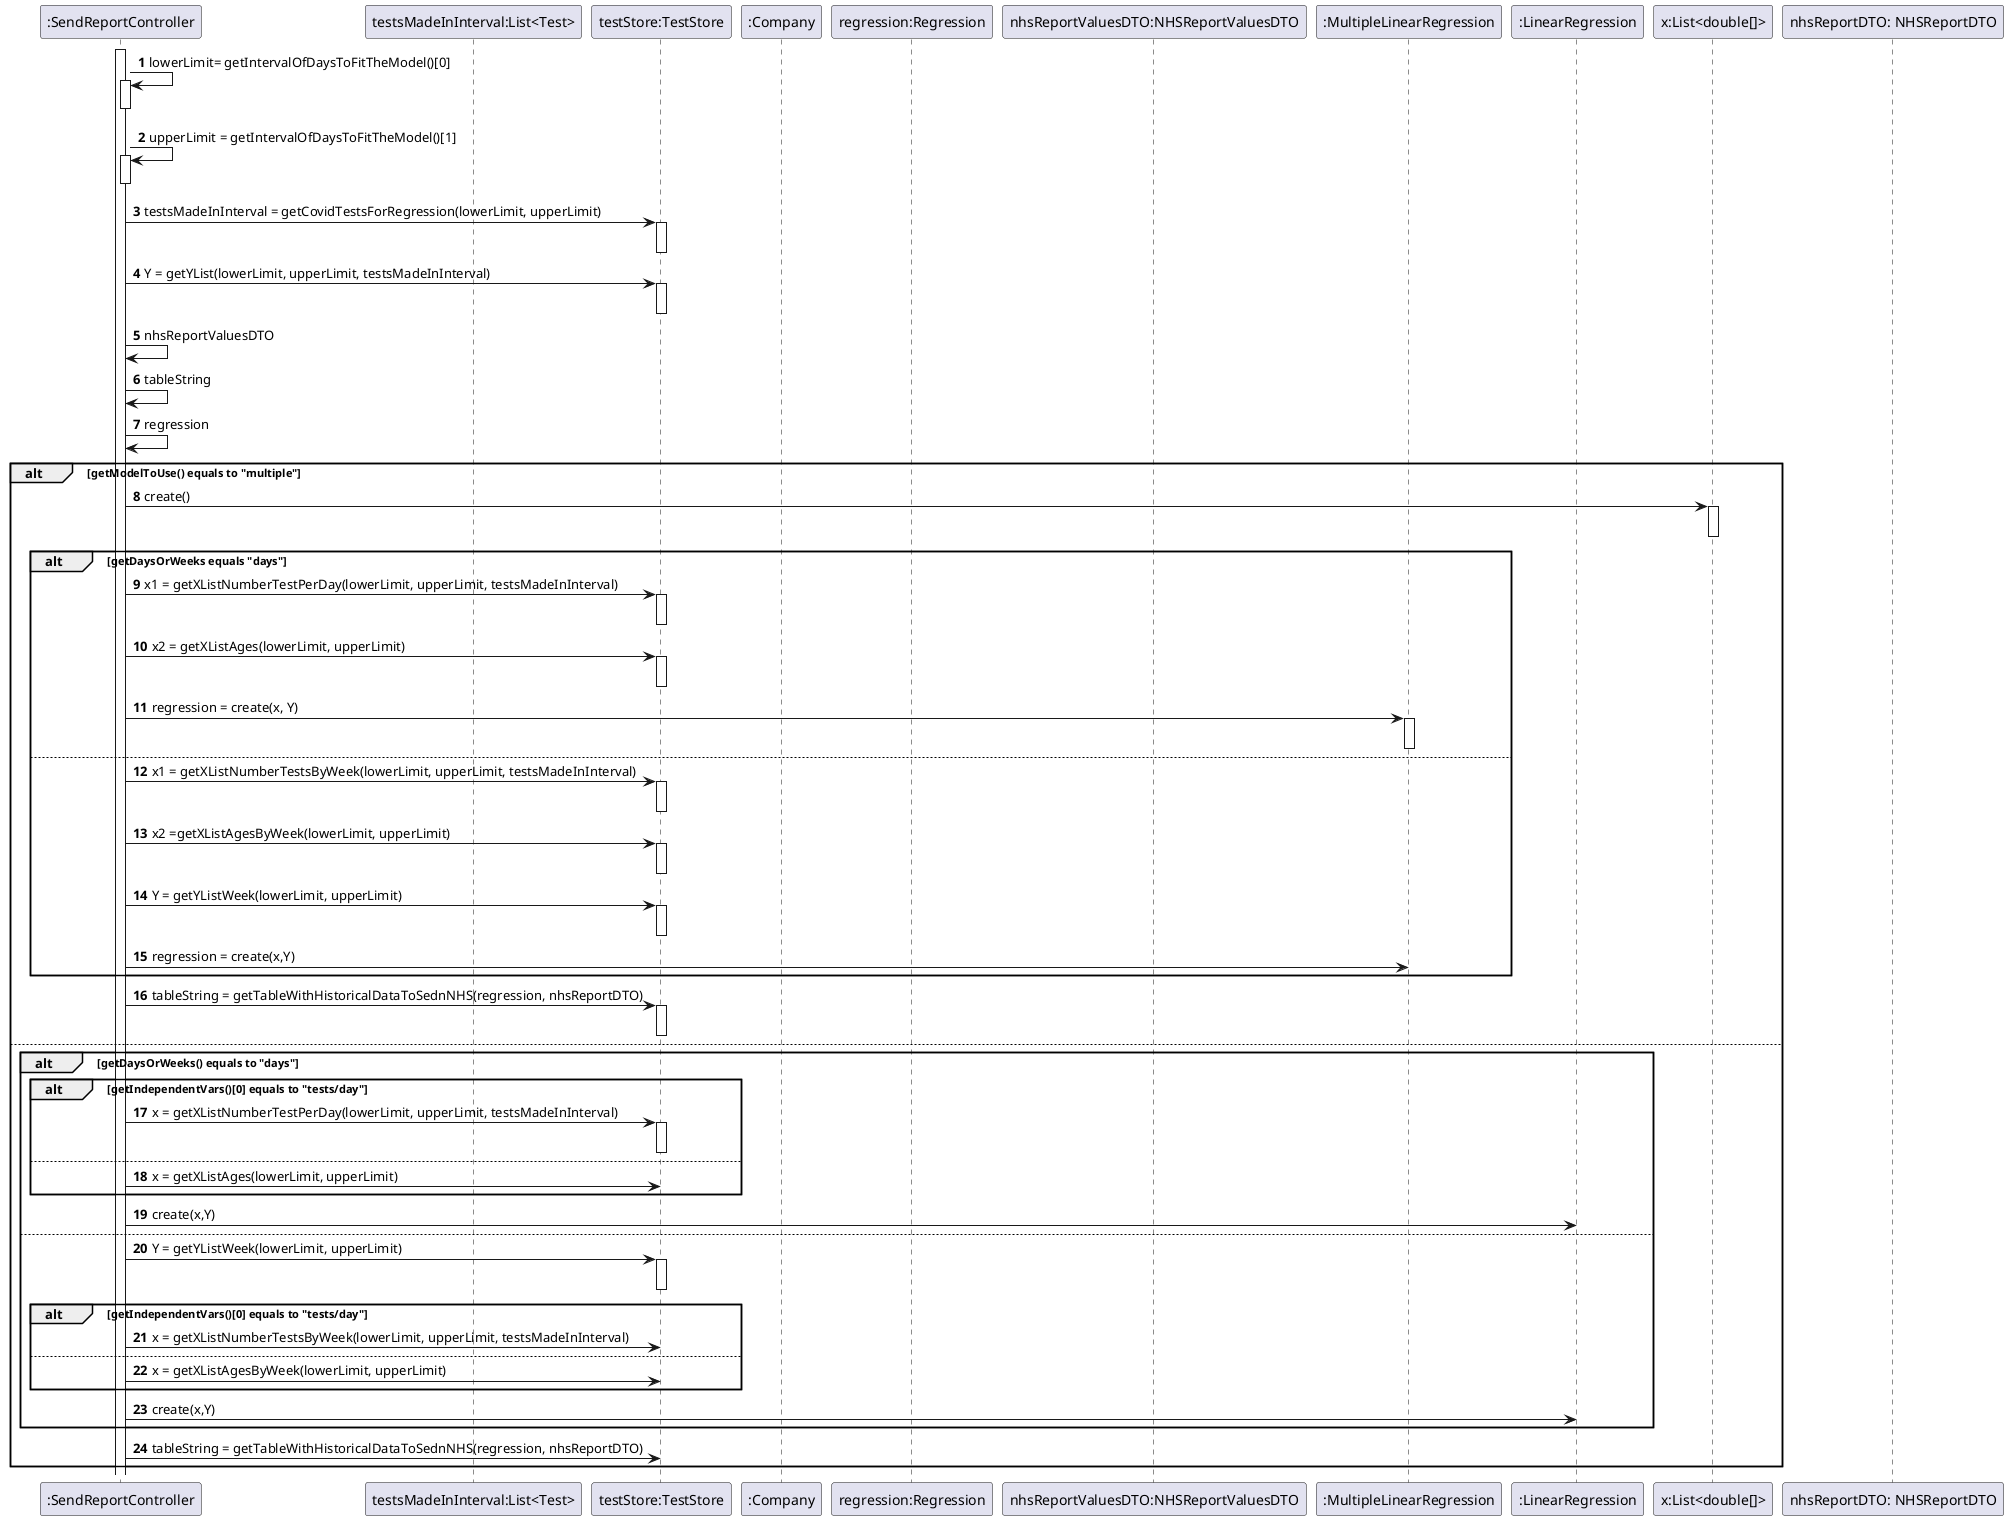 @startuml
'https://plantuml.com/sequence-diagram

autonumber

participant ":SendReportController" as controller
participant "testsMadeInInterval:List<Test>" as testMadeIntervalList
participant "testStore:TestStore" as testStore
participant ":Company" as company
participant "regression:Regression"
participant "nhsReportValuesDTO:NHSReportValuesDTO" as nhsReportValuesDTO
participant ":MultipleLinearRegression" as mlr
participant ":LinearRegression" as lr
participant "x:List<double[]>" as xList
participant "nhsReportDTO: NHSReportDTO"
activate controller
controller -> controller: lowerLimit= getIntervalOfDaysToFitTheModel()[0]
activate controller
deactivate controller
controller -> controller: upperLimit = getIntervalOfDaysToFitTheModel()[1]
activate controller
deactivate controller
controller -> testStore: testsMadeInInterval = getCovidTestsForRegression(lowerLimit, upperLimit)
activate testStore
deactivate testStore
controller -> testStore: Y = getYList(lowerLimit, upperLimit, testsMadeInInterval)
activate testStore
deactivate testStore

controller -> controller: nhsReportValuesDTO
controller -> controller: tableString
controller -> controller: regression
alt getModelToUse() equals to "multiple"
controller -> xList: create()
activate xList
deactivate xList
alt getDaysOrWeeks equals "days"
controller -> testStore: x1 = getXListNumberTestPerDay(lowerLimit, upperLimit, testsMadeInInterval)
activate testStore
deactivate testStore
controller -> testStore: x2 = getXListAges(lowerLimit, upperLimit)
activate testStore
deactivate testStore
controller -> mlr: regression = create(x, Y)
activate mlr
deactivate mlr
else
controller -> testStore: x1 = getXListNumberTestsByWeek(lowerLimit, upperLimit, testsMadeInInterval)
activate testStore
deactivate testStore
controller -> testStore: x2 =getXListAgesByWeek(lowerLimit, upperLimit)
activate testStore
deactivate testStore

controller -> testStore: Y = getYListWeek(lowerLimit, upperLimit)
activate testStore
deactivate testStore
controller -> mlr: regression = create(x,Y)
end
controller -> testStore: tableString = getTableWithHistoricalDataToSednNHS(regression, nhsReportDTO)
activate testStore
deactivate testStore
else
alt getDaysOrWeeks() equals to "days"
alt getIndependentVars()[0] equals to "tests/day"
controller -> testStore: x = getXListNumberTestPerDay(lowerLimit, upperLimit, testsMadeInInterval)
activate testStore
deactivate testStore
else
controller -> testStore: x = getXListAges(lowerLimit, upperLimit)
end
controller -> lr: create(x,Y)
else
controller -> testStore: Y = getYListWeek(lowerLimit, upperLimit)
activate testStore
deactivate testStore
alt getIndependentVars()[0] equals to "tests/day"
controller -> testStore: x = getXListNumberTestsByWeek(lowerLimit, upperLimit, testsMadeInInterval)
else
controller -> testStore: x = getXListAgesByWeek(lowerLimit, upperLimit)
end
controller -> lr: create(x,Y)
end
controller -> testStore: tableString = getTableWithHistoricalDataToSednNHS(regression, nhsReportDTO)
end
@enduml